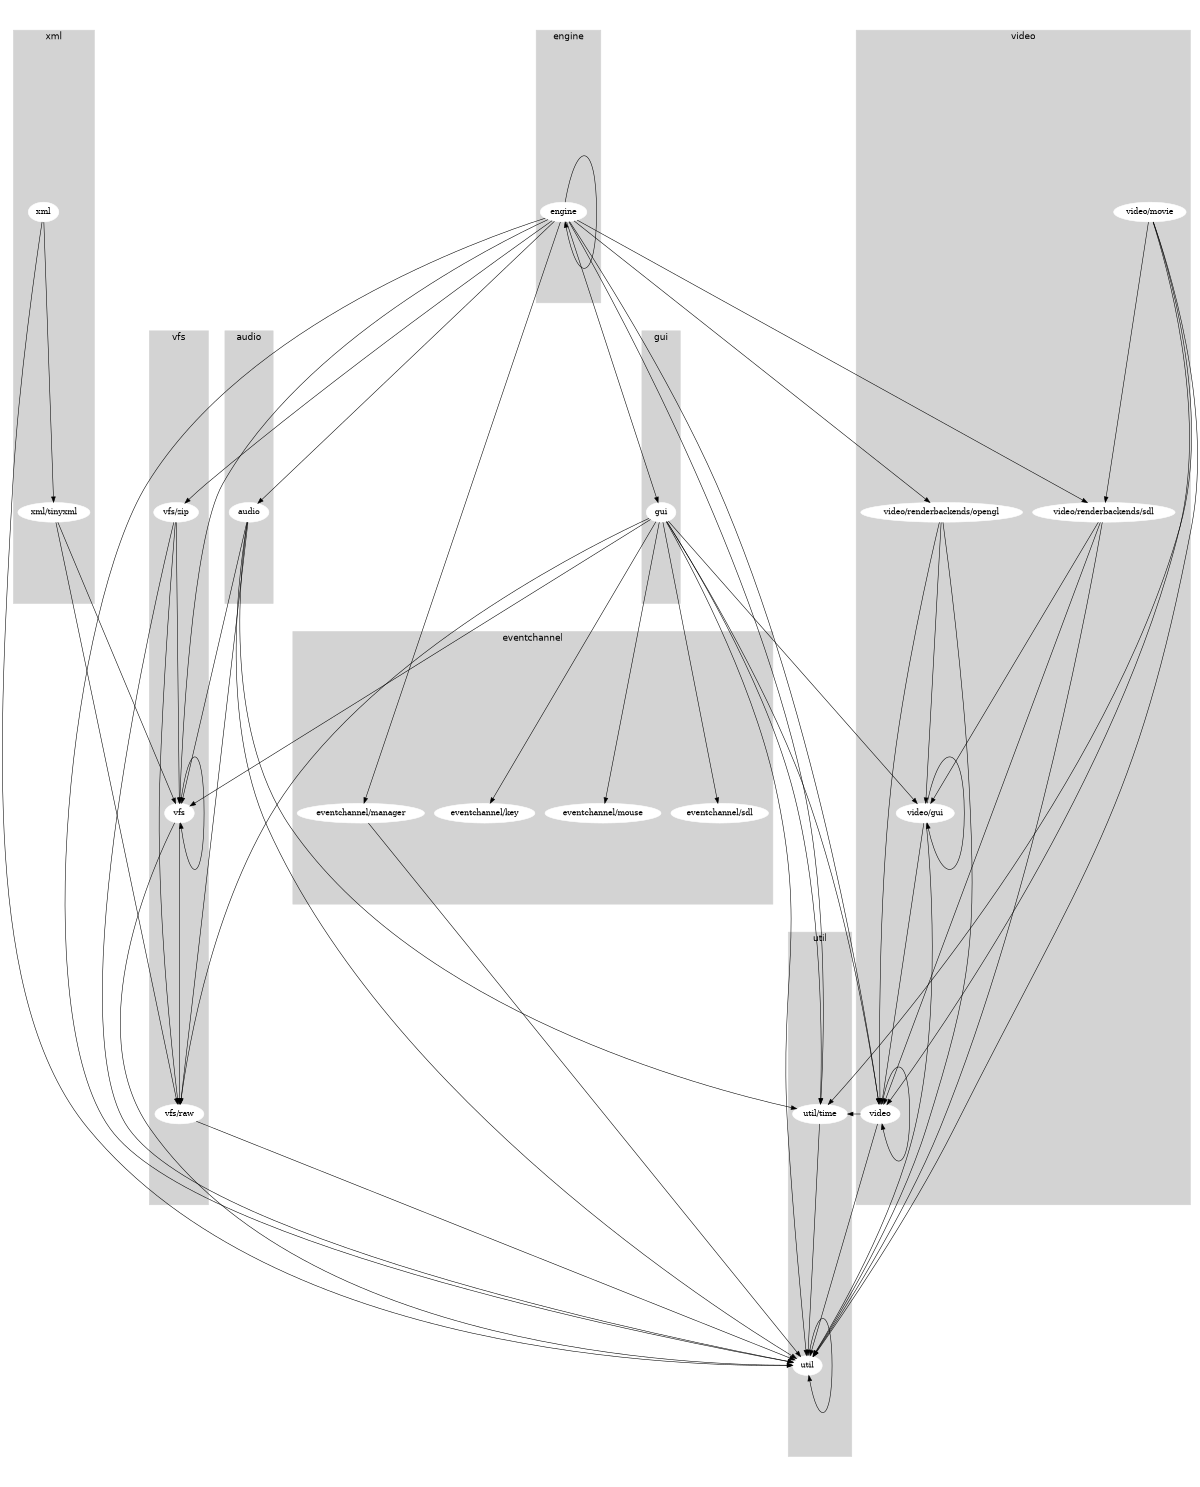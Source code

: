 digraph "source tree" {
    overlap=scale;
    size="8,10";
    ratio="fill";
    fontsize="16";
    fontname="Helvetica";
    clusterrank="local";
subgraph cluster_0 {
    style=filled;
    color=lightgrey;
    node [style=filled,color=white];
    "engine"
    label = "engine";
}
subgraph cluster_1 {
    style=filled;
    color=lightgrey;
    node [style=filled,color=white];
    "xml"; "xml/tinyxml"
    label = "xml";
}
subgraph cluster_2 {
    style=filled;
    color=lightgrey;
    node [style=filled,color=white];
    "gui"
    label = "gui";
}
subgraph cluster_3 {
    style=filled;
    color=lightgrey;
    node [style=filled,color=white];
    "eventchannel/key"; "eventchannel/sdl"; "eventchannel/manager"; "eventchannel/mouse"
    label = "eventchannel";
}
subgraph cluster_4 {
    style=filled;
    color=lightgrey;
    node [style=filled,color=white];
    "util"; "util/time"
    label = "util";
}
subgraph cluster_5 {
    style=filled;
    color=lightgrey;
    node [style=filled,color=white];
    "video/movie"; "video"; "video/gui"; "video/renderbackends/opengl"; "video/renderbackends/sdl"
    label = "video";
}
subgraph cluster_6 {
    style=filled;
    color=lightgrey;
    node [style=filled,color=white];
    "audio"
    label = "audio";
}
subgraph cluster_7 {
    style=filled;
    color=lightgrey;
    node [style=filled,color=white];
    "vfs/zip"; "vfs"; "vfs/raw"
    label = "vfs";
}
    "engine" -> "engine"
    "engine" -> "vfs/zip"
    "engine" -> "video/renderbackends/sdl"
    "engine" -> "gui"
    "engine" -> "util"
    "engine" -> "video"
    "engine" -> "util/time"
    "engine" -> "video/renderbackends/opengl"
    "engine" -> "audio"
    "engine" -> "vfs"
    "engine" -> "eventchannel/manager"
    "util" -> "util"
    "video/movie" -> "util"
    "video/movie" -> "util/time"
    "video/movie" -> "video"
    "video/movie" -> "video/renderbackends/sdl"
    "video/gui" -> "util"
    "video/gui" -> "video"
    "video/gui" -> "video/gui"
    "video/renderbackends/sdl" -> "util"
    "video/renderbackends/sdl" -> "video/gui"
    "video/renderbackends/sdl" -> "video"
    "xml" -> "util"
    "xml" -> "xml/tinyxml"
    "gui" -> "video/gui"
    "gui" -> "eventchannel/mouse"
    "gui" -> "util"
    "gui" -> "eventchannel/key"
    "gui" -> "video"
    "gui" -> "vfs/raw"
    "gui" -> "util/time"
    "gui" -> "vfs"
    "gui" -> "eventchannel/sdl"
    "vfs/raw" -> "util"
    "vfs/zip" -> "util"
    "vfs/zip" -> "vfs"
    "vfs/zip" -> "vfs/raw"
    "video/renderbackends/opengl" -> "util"
    "video/renderbackends/opengl" -> "video/gui"
    "video/renderbackends/opengl" -> "video"
    "xml/tinyxml" -> "vfs"
    "xml/tinyxml" -> "vfs/raw"
    "util/time" -> "util"
    "video" -> "util"
    "video" -> "util/time"
    "video" -> "video"
    "audio" -> "util"
    "audio" -> "util/time"
    "audio" -> "vfs"
    "audio" -> "vfs/raw"
    "vfs" -> "util"
    "vfs" -> "vfs"
    "vfs" -> "vfs/raw"
    "eventchannel/manager" -> "util"
}